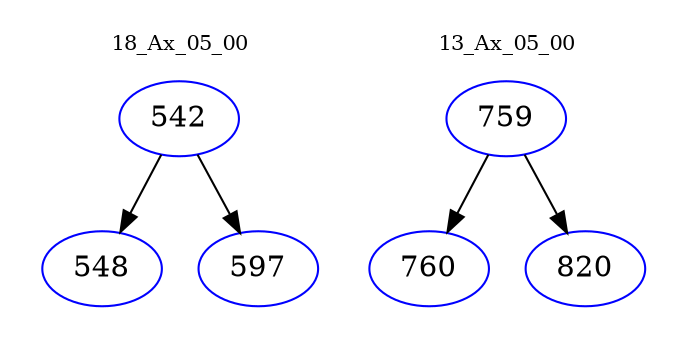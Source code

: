 digraph{
subgraph cluster_0 {
color = white
label = "18_Ax_05_00";
fontsize=10;
T0_542 [label="542", color="blue"]
T0_542 -> T0_548 [color="black"]
T0_548 [label="548", color="blue"]
T0_542 -> T0_597 [color="black"]
T0_597 [label="597", color="blue"]
}
subgraph cluster_1 {
color = white
label = "13_Ax_05_00";
fontsize=10;
T1_759 [label="759", color="blue"]
T1_759 -> T1_760 [color="black"]
T1_760 [label="760", color="blue"]
T1_759 -> T1_820 [color="black"]
T1_820 [label="820", color="blue"]
}
}
